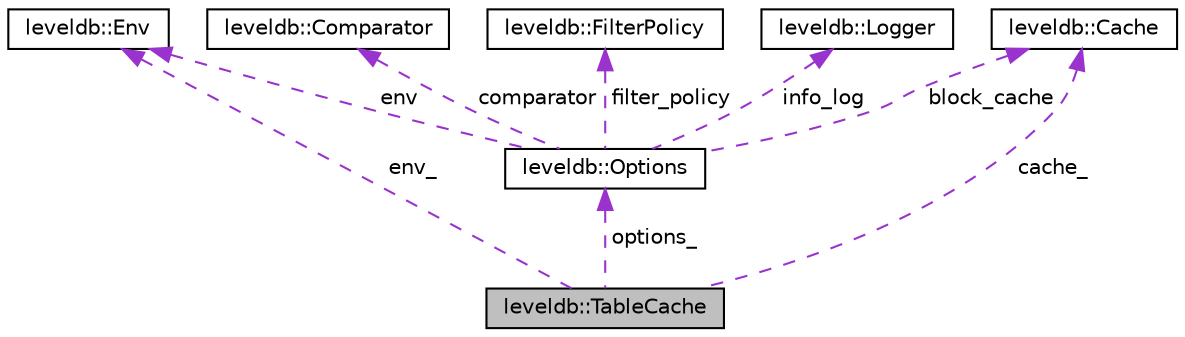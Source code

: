 digraph "leveldb::TableCache"
{
  edge [fontname="Helvetica",fontsize="10",labelfontname="Helvetica",labelfontsize="10"];
  node [fontname="Helvetica",fontsize="10",shape=record];
  Node1 [label="leveldb::TableCache",height=0.2,width=0.4,color="black", fillcolor="grey75", style="filled" fontcolor="black"];
  Node2 -> Node1 [dir="back",color="darkorchid3",fontsize="10",style="dashed",label=" options_" ];
  Node2 [label="leveldb::Options",height=0.2,width=0.4,color="black", fillcolor="white", style="filled",URL="$structleveldb_1_1_options.html"];
  Node3 -> Node2 [dir="back",color="darkorchid3",fontsize="10",style="dashed",label=" filter_policy" ];
  Node3 [label="leveldb::FilterPolicy",height=0.2,width=0.4,color="black", fillcolor="white", style="filled",URL="$classleveldb_1_1_filter_policy.html"];
  Node4 -> Node2 [dir="back",color="darkorchid3",fontsize="10",style="dashed",label=" info_log" ];
  Node4 [label="leveldb::Logger",height=0.2,width=0.4,color="black", fillcolor="white", style="filled",URL="$classleveldb_1_1_logger.html"];
  Node5 -> Node2 [dir="back",color="darkorchid3",fontsize="10",style="dashed",label=" env" ];
  Node5 [label="leveldb::Env",height=0.2,width=0.4,color="black", fillcolor="white", style="filled",URL="$classleveldb_1_1_env.html"];
  Node6 -> Node2 [dir="back",color="darkorchid3",fontsize="10",style="dashed",label=" comparator" ];
  Node6 [label="leveldb::Comparator",height=0.2,width=0.4,color="black", fillcolor="white", style="filled",URL="$structleveldb_1_1_comparator.html"];
  Node7 -> Node2 [dir="back",color="darkorchid3",fontsize="10",style="dashed",label=" block_cache" ];
  Node7 [label="leveldb::Cache",height=0.2,width=0.4,color="black", fillcolor="white", style="filled",URL="$classleveldb_1_1_cache.html"];
  Node5 -> Node1 [dir="back",color="darkorchid3",fontsize="10",style="dashed",label=" env_" ];
  Node7 -> Node1 [dir="back",color="darkorchid3",fontsize="10",style="dashed",label=" cache_" ];
}
